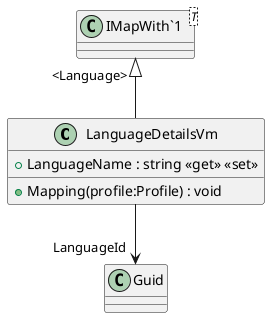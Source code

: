 @startuml
class LanguageDetailsVm {
    + LanguageName : string <<get>> <<set>>
    + Mapping(profile:Profile) : void
}
class "IMapWith`1"<T> {
}
"IMapWith`1" "<Language>" <|-- LanguageDetailsVm
LanguageDetailsVm --> "LanguageId" Guid
@enduml
